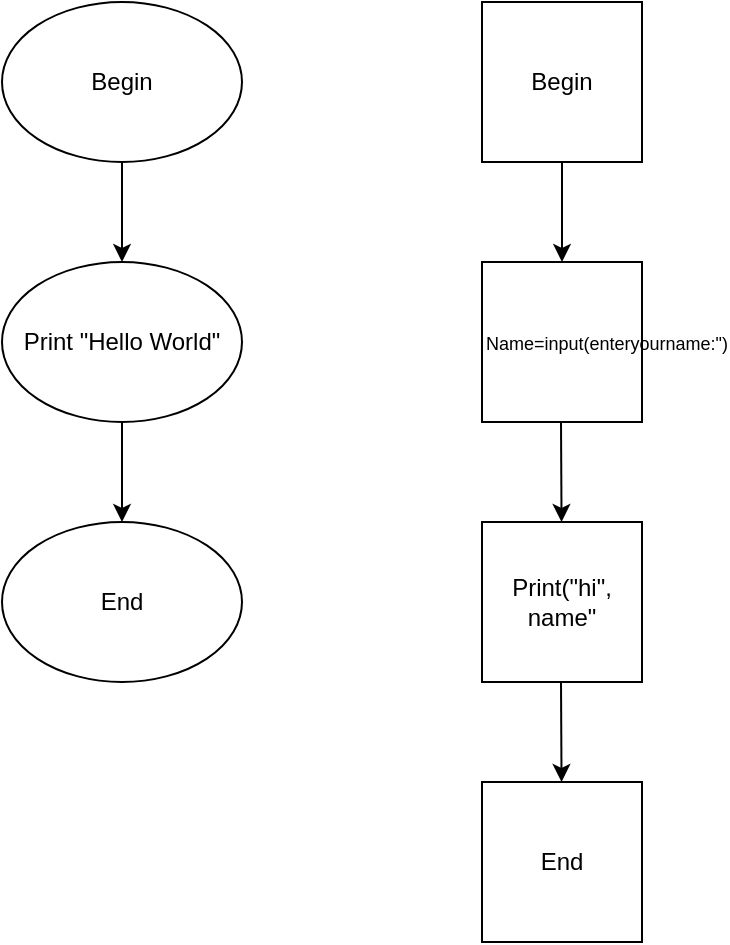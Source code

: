 <mxfile version="16.5.2" type="github">
  <diagram name="Page-1" id="b520641d-4fe3-3701-9064-5fc419738815">
    <mxGraphModel dx="649" dy="739" grid="1" gridSize="10" guides="1" tooltips="1" connect="1" arrows="1" fold="1" page="1" pageScale="1" pageWidth="1100" pageHeight="850" background="none" math="0" shadow="0">
      <root>
        <mxCell id="0" />
        <mxCell id="1" parent="0" />
        <mxCell id="7OrzuZaZnX4SddXGl1dX-1" value="Begin" style="ellipse;whiteSpace=wrap;html=1;" vertex="1" parent="1">
          <mxGeometry x="180" y="70" width="120" height="80" as="geometry" />
        </mxCell>
        <mxCell id="7OrzuZaZnX4SddXGl1dX-2" value="" style="endArrow=classic;html=1;rounded=0;exitX=0.5;exitY=1;exitDx=0;exitDy=0;" edge="1" parent="1" source="7OrzuZaZnX4SddXGl1dX-1" target="7OrzuZaZnX4SddXGl1dX-3">
          <mxGeometry width="50" height="50" relative="1" as="geometry">
            <mxPoint x="210" y="320" as="sourcePoint" />
            <mxPoint x="240" y="200" as="targetPoint" />
          </mxGeometry>
        </mxCell>
        <mxCell id="7OrzuZaZnX4SddXGl1dX-3" value="Print &quot;Hello World&quot;" style="ellipse;whiteSpace=wrap;html=1;" vertex="1" parent="1">
          <mxGeometry x="180" y="200" width="120" height="80" as="geometry" />
        </mxCell>
        <mxCell id="7OrzuZaZnX4SddXGl1dX-4" value="" style="endArrow=classic;html=1;rounded=0;exitX=0.5;exitY=1;exitDx=0;exitDy=0;" edge="1" parent="1" source="7OrzuZaZnX4SddXGl1dX-3" target="7OrzuZaZnX4SddXGl1dX-5">
          <mxGeometry width="50" height="50" relative="1" as="geometry">
            <mxPoint x="240" y="320" as="sourcePoint" />
            <mxPoint x="240" y="320" as="targetPoint" />
          </mxGeometry>
        </mxCell>
        <mxCell id="7OrzuZaZnX4SddXGl1dX-5" value="End" style="ellipse;whiteSpace=wrap;html=1;" vertex="1" parent="1">
          <mxGeometry x="180" y="330" width="120" height="80" as="geometry" />
        </mxCell>
        <mxCell id="7OrzuZaZnX4SddXGl1dX-6" value="Begin" style="whiteSpace=wrap;html=1;aspect=fixed;" vertex="1" parent="1">
          <mxGeometry x="420" y="70" width="80" height="80" as="geometry" />
        </mxCell>
        <mxCell id="7OrzuZaZnX4SddXGl1dX-7" value="" style="endArrow=classic;html=1;rounded=0;" edge="1" parent="1" target="7OrzuZaZnX4SddXGl1dX-8">
          <mxGeometry width="50" height="50" relative="1" as="geometry">
            <mxPoint x="460" y="150" as="sourcePoint" />
            <mxPoint x="460" y="200" as="targetPoint" />
            <Array as="points">
              <mxPoint x="460" y="150" />
            </Array>
          </mxGeometry>
        </mxCell>
        <mxCell id="7OrzuZaZnX4SddXGl1dX-8" value="&lt;font style=&quot;font-size: 9px&quot;&gt;Name=input(enteryourname:&quot;)&lt;/font&gt;" style="whiteSpace=wrap;html=1;aspect=fixed;align=left;" vertex="1" parent="1">
          <mxGeometry x="420" y="200" width="80" height="80" as="geometry" />
        </mxCell>
        <mxCell id="7OrzuZaZnX4SddXGl1dX-9" value="" style="endArrow=classic;html=1;rounded=0;" edge="1" parent="1" target="7OrzuZaZnX4SddXGl1dX-10">
          <mxGeometry width="50" height="50" relative="1" as="geometry">
            <mxPoint x="459.5" y="280" as="sourcePoint" />
            <mxPoint x="459.5" y="330" as="targetPoint" />
            <Array as="points">
              <mxPoint x="459.5" y="280" />
            </Array>
          </mxGeometry>
        </mxCell>
        <mxCell id="7OrzuZaZnX4SddXGl1dX-10" value="Print(&quot;hi&quot;, name&quot;" style="whiteSpace=wrap;html=1;aspect=fixed;" vertex="1" parent="1">
          <mxGeometry x="420" y="330" width="80" height="80" as="geometry" />
        </mxCell>
        <mxCell id="7OrzuZaZnX4SddXGl1dX-11" value="" style="endArrow=classic;html=1;rounded=0;" edge="1" parent="1" target="7OrzuZaZnX4SddXGl1dX-12">
          <mxGeometry width="50" height="50" relative="1" as="geometry">
            <mxPoint x="459.5" y="410" as="sourcePoint" />
            <mxPoint x="459.5" y="460" as="targetPoint" />
            <Array as="points">
              <mxPoint x="459.5" y="410" />
            </Array>
          </mxGeometry>
        </mxCell>
        <mxCell id="7OrzuZaZnX4SddXGl1dX-12" value="End" style="whiteSpace=wrap;html=1;aspect=fixed;" vertex="1" parent="1">
          <mxGeometry x="420" y="460" width="80" height="80" as="geometry" />
        </mxCell>
      </root>
    </mxGraphModel>
  </diagram>
</mxfile>
